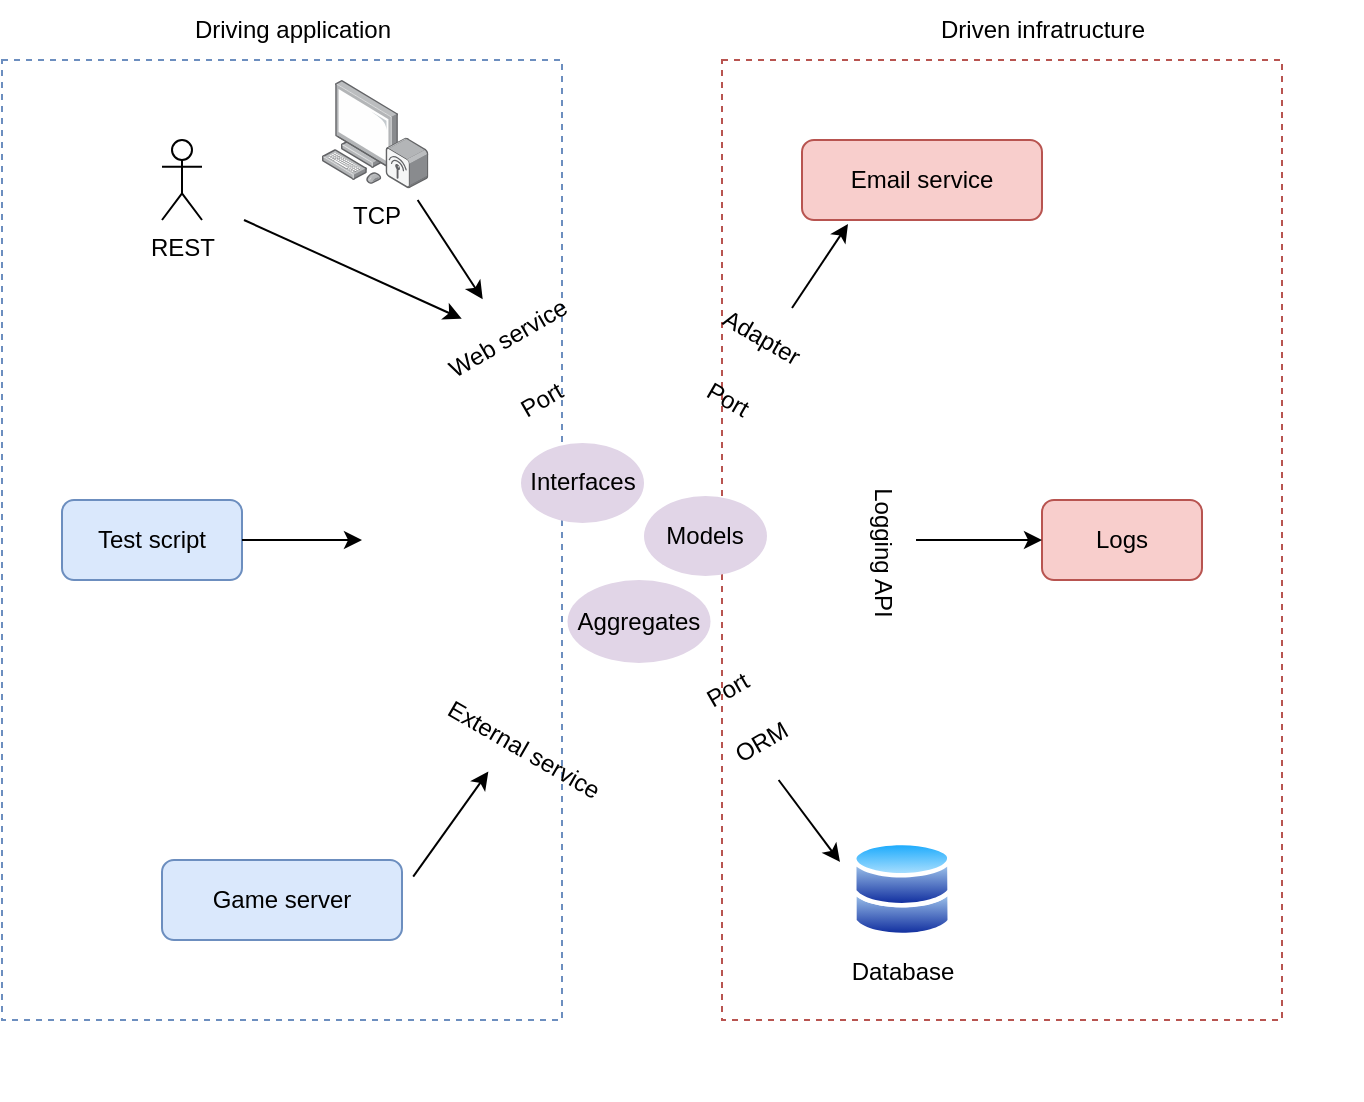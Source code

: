 <mxfile version="21.6.2" type="device">
  <diagram name="Page-1" id="T8K5M35w9-UacUN-dVPr">
    <mxGraphModel dx="1235" dy="674" grid="1" gridSize="10" guides="1" tooltips="1" connect="1" arrows="1" fold="1" page="1" pageScale="1" pageWidth="850" pageHeight="1100" math="0" shadow="0">
      <root>
        <mxCell id="0" />
        <mxCell id="1" parent="0" />
        <mxCell id="EIm5hE7zfL13pEOkiKRM-38" value="" style="rounded=0;whiteSpace=wrap;html=1;fillColor=none;strokeColor=#6c8ebf;dashed=1;" vertex="1" parent="1">
          <mxGeometry x="40" y="70" width="280" height="480" as="geometry" />
        </mxCell>
        <mxCell id="EIm5hE7zfL13pEOkiKRM-37" value="" style="rounded=0;whiteSpace=wrap;html=1;fillColor=none;strokeColor=#b85450;dashed=1;" vertex="1" parent="1">
          <mxGeometry x="400" y="70" width="280" height="480" as="geometry" />
        </mxCell>
        <mxCell id="EIm5hE7zfL13pEOkiKRM-13" value="Driven infratructure" style="text;html=1;align=center;verticalAlign=middle;resizable=0;points=[];autosize=1;strokeColor=none;fillColor=none;" vertex="1" parent="1">
          <mxGeometry x="494.997" y="40" width="130" height="30" as="geometry" />
        </mxCell>
        <mxCell id="EIm5hE7zfL13pEOkiKRM-16" value="" style="shape=image;verticalLabelPosition=bottom;labelBackgroundColor=default;verticalAlign=top;aspect=fixed;imageAspect=0;image=https://www.futurefarms.in/wp-content/uploads/2019/04/hexagon.png;" vertex="1" parent="1">
          <mxGeometry x="189.17" y="140" width="340" height="340" as="geometry" />
        </mxCell>
        <mxCell id="EIm5hE7zfL13pEOkiKRM-18" value="" style="shape=image;verticalLabelPosition=bottom;labelBackgroundColor=default;verticalAlign=top;aspect=fixed;imageAspect=0;image=https://www.seekpng.com/png/full/28-289696_hexagon-png.png;" vertex="1" parent="1">
          <mxGeometry x="258.39" y="193.75" width="201.56" height="232.5" as="geometry" />
        </mxCell>
        <mxCell id="EIm5hE7zfL13pEOkiKRM-24" value="Email service" style="rounded=1;whiteSpace=wrap;html=1;fillColor=#f8cecc;strokeColor=#b85450;" vertex="1" parent="1">
          <mxGeometry x="440" y="110" width="120" height="40" as="geometry" />
        </mxCell>
        <mxCell id="EIm5hE7zfL13pEOkiKRM-25" value="ORM" style="text;html=1;strokeColor=none;fillColor=none;align=center;verticalAlign=middle;whiteSpace=wrap;rounded=0;rotation=-30;" vertex="1" parent="1">
          <mxGeometry x="390.0" y="396.25" width="60" height="30" as="geometry" />
        </mxCell>
        <mxCell id="EIm5hE7zfL13pEOkiKRM-29" value="Adapter" style="text;html=1;strokeColor=none;fillColor=none;align=center;verticalAlign=middle;whiteSpace=wrap;rounded=0;rotation=30;" vertex="1" parent="1">
          <mxGeometry x="390" y="193.75" width="60" height="30" as="geometry" />
        </mxCell>
        <mxCell id="EIm5hE7zfL13pEOkiKRM-33" value="Logs" style="rounded=1;whiteSpace=wrap;html=1;fillColor=#f8cecc;strokeColor=#b85450;" vertex="1" parent="1">
          <mxGeometry x="560" y="290" width="80" height="40" as="geometry" />
        </mxCell>
        <mxCell id="EIm5hE7zfL13pEOkiKRM-30" value="" style="group" vertex="1" connectable="0" parent="1">
          <mxGeometry x="290" y="220" width="430" height="370" as="geometry" />
        </mxCell>
        <mxCell id="EIm5hE7zfL13pEOkiKRM-22" value="" style="shape=image;verticalLabelPosition=bottom;labelBackgroundColor=default;verticalAlign=top;aspect=fixed;imageAspect=0;image=https://simplierp.com/wp-content/themes/simplierp/images/hexa_full_orange.png;" vertex="1" parent="EIm5hE7zfL13pEOkiKRM-30">
          <mxGeometry y="12.99" width="137.01" height="157.01" as="geometry" />
        </mxCell>
        <mxCell id="EIm5hE7zfL13pEOkiKRM-31" value="Port" style="text;html=1;strokeColor=none;fillColor=none;align=center;verticalAlign=middle;whiteSpace=wrap;rounded=0;rotation=30;" vertex="1" parent="EIm5hE7zfL13pEOkiKRM-30">
          <mxGeometry x="83.0" y="5" width="60" height="30" as="geometry" />
        </mxCell>
        <mxCell id="EIm5hE7zfL13pEOkiKRM-32" value="Port" style="text;html=1;strokeColor=none;fillColor=none;align=center;verticalAlign=middle;whiteSpace=wrap;rounded=0;rotation=-30;" vertex="1" parent="EIm5hE7zfL13pEOkiKRM-30">
          <mxGeometry x="83" y="150" width="60" height="30" as="geometry" />
        </mxCell>
        <mxCell id="EIm5hE7zfL13pEOkiKRM-54" value="Database" style="image;aspect=fixed;perimeter=ellipsePerimeter;html=1;align=center;shadow=0;dashed=0;spacingTop=3;image=img/lib/active_directory/databases.svg;" vertex="1" parent="EIm5hE7zfL13pEOkiKRM-30">
          <mxGeometry x="175" y="240" width="50" height="49" as="geometry" />
        </mxCell>
        <mxCell id="EIm5hE7zfL13pEOkiKRM-55" value="Port" style="text;html=1;strokeColor=none;fillColor=none;align=center;verticalAlign=middle;whiteSpace=wrap;rounded=0;rotation=-30;" vertex="1" parent="EIm5hE7zfL13pEOkiKRM-30">
          <mxGeometry x="-10" y="5" width="60" height="30" as="geometry" />
        </mxCell>
        <mxCell id="EIm5hE7zfL13pEOkiKRM-56" value="Logging API" style="text;html=1;strokeColor=none;fillColor=none;align=center;verticalAlign=middle;whiteSpace=wrap;rounded=0;rotation=90;" vertex="1" parent="EIm5hE7zfL13pEOkiKRM-30">
          <mxGeometry x="155" y="81.49" width="70" height="30" as="geometry" />
        </mxCell>
        <mxCell id="EIm5hE7zfL13pEOkiKRM-58" value="External service" style="text;html=1;strokeColor=none;fillColor=none;align=center;verticalAlign=middle;whiteSpace=wrap;rounded=0;rotation=30;" vertex="1" parent="EIm5hE7zfL13pEOkiKRM-30">
          <mxGeometry x="-40" y="180" width="102.01" height="30" as="geometry" />
        </mxCell>
        <mxCell id="EIm5hE7zfL13pEOkiKRM-59" value="" style="endArrow=classic;html=1;rounded=0;exitX=0.576;exitY=1.192;exitDx=0;exitDy=0;exitPerimeter=0;" edge="1" parent="EIm5hE7zfL13pEOkiKRM-30">
          <mxGeometry width="50" height="50" relative="1" as="geometry">
            <mxPoint x="138.319" y="209.999" as="sourcePoint" />
            <mxPoint x="169" y="251" as="targetPoint" />
          </mxGeometry>
        </mxCell>
        <mxCell id="EIm5hE7zfL13pEOkiKRM-63" value="" style="endArrow=classic;html=1;rounded=0;exitX=0.407;exitY=-0.067;exitDx=0;exitDy=0;exitPerimeter=0;" edge="1" parent="EIm5hE7zfL13pEOkiKRM-30" source="EIm5hE7zfL13pEOkiKRM-56">
          <mxGeometry width="50" height="50" relative="1" as="geometry">
            <mxPoint x="220" y="140" as="sourcePoint" />
            <mxPoint x="270" y="90" as="targetPoint" />
          </mxGeometry>
        </mxCell>
        <mxCell id="EIm5hE7zfL13pEOkiKRM-68" value="Interfaces" style="ellipse;whiteSpace=wrap;html=1;fillColor=#e1d5e7;strokeColor=none;" vertex="1" parent="EIm5hE7zfL13pEOkiKRM-30">
          <mxGeometry x="9.51" y="41.49" width="61.49" height="40" as="geometry" />
        </mxCell>
        <mxCell id="EIm5hE7zfL13pEOkiKRM-70" value="Models" style="ellipse;whiteSpace=wrap;html=1;fillColor=#e1d5e7;strokeColor=none;" vertex="1" parent="EIm5hE7zfL13pEOkiKRM-30">
          <mxGeometry x="71.0" y="68" width="61.49" height="40" as="geometry" />
        </mxCell>
        <mxCell id="EIm5hE7zfL13pEOkiKRM-71" value="Aggregates" style="ellipse;whiteSpace=wrap;html=1;fillColor=#e1d5e7;strokeColor=none;" vertex="1" parent="EIm5hE7zfL13pEOkiKRM-30">
          <mxGeometry x="32.76" y="110" width="71.49" height="41.5" as="geometry" />
        </mxCell>
        <mxCell id="EIm5hE7zfL13pEOkiKRM-39" value="Driving application" style="text;html=1;align=center;verticalAlign=middle;resizable=0;points=[];autosize=1;strokeColor=none;fillColor=none;" vertex="1" parent="1">
          <mxGeometry x="125" y="40" width="120" height="30" as="geometry" />
        </mxCell>
        <mxCell id="EIm5hE7zfL13pEOkiKRM-40" value="Game server" style="rounded=1;whiteSpace=wrap;html=1;fillColor=#dae8fc;strokeColor=#6c8ebf;" vertex="1" parent="1">
          <mxGeometry x="120" y="470" width="120" height="40" as="geometry" />
        </mxCell>
        <mxCell id="EIm5hE7zfL13pEOkiKRM-44" value="REST" style="shape=umlActor;verticalLabelPosition=bottom;verticalAlign=top;html=1;outlineConnect=0;" vertex="1" parent="1">
          <mxGeometry x="120" y="110" width="20" height="40" as="geometry" />
        </mxCell>
        <mxCell id="EIm5hE7zfL13pEOkiKRM-45" value="TCP" style="image;points=[];aspect=fixed;html=1;align=center;shadow=0;dashed=0;image=img/lib/allied_telesis/computer_and_terminals/Personal_Computer_Wireless.svg;" vertex="1" parent="1">
          <mxGeometry x="200" y="80" width="53.19" height="54.2" as="geometry" />
        </mxCell>
        <mxCell id="EIm5hE7zfL13pEOkiKRM-48" value="Test script" style="rounded=1;whiteSpace=wrap;html=1;fillColor=#dae8fc;strokeColor=#6c8ebf;" vertex="1" parent="1">
          <mxGeometry x="70" y="290" width="90" height="40" as="geometry" />
        </mxCell>
        <mxCell id="EIm5hE7zfL13pEOkiKRM-52" value="Web service" style="text;html=1;strokeColor=none;fillColor=none;align=center;verticalAlign=middle;whiteSpace=wrap;rounded=0;rotation=-30;" vertex="1" parent="1">
          <mxGeometry x="258.39" y="193.75" width="70" height="30" as="geometry" />
        </mxCell>
        <mxCell id="EIm5hE7zfL13pEOkiKRM-61" value="" style="endArrow=classic;html=1;rounded=0;entryX=0.475;entryY=-0.268;entryDx=0;entryDy=0;entryPerimeter=0;" edge="1" parent="1" source="EIm5hE7zfL13pEOkiKRM-16" target="EIm5hE7zfL13pEOkiKRM-52">
          <mxGeometry width="50" height="50" relative="1" as="geometry">
            <mxPoint x="210" y="149" as="sourcePoint" />
            <mxPoint x="297.015" y="179.988" as="targetPoint" />
          </mxGeometry>
        </mxCell>
        <mxCell id="EIm5hE7zfL13pEOkiKRM-62" value="" style="endArrow=classic;html=1;rounded=0;entryX=0.276;entryY=-0.163;entryDx=0;entryDy=0;entryPerimeter=0;" edge="1" parent="1" target="EIm5hE7zfL13pEOkiKRM-52">
          <mxGeometry width="50" height="50" relative="1" as="geometry">
            <mxPoint x="161" y="150" as="sourcePoint" />
            <mxPoint x="170" y="143.75" as="targetPoint" />
          </mxGeometry>
        </mxCell>
        <mxCell id="EIm5hE7zfL13pEOkiKRM-65" value="" style="endArrow=classic;html=1;rounded=0;exitX=0.166;exitY=0.995;exitDx=0;exitDy=0;exitPerimeter=0;entryX=0.123;entryY=0.998;entryDx=0;entryDy=0;entryPerimeter=0;" edge="1" parent="1" source="EIm5hE7zfL13pEOkiKRM-16" target="EIm5hE7zfL13pEOkiKRM-18">
          <mxGeometry width="50" height="50" relative="1" as="geometry">
            <mxPoint x="230" y="476.25" as="sourcePoint" />
            <mxPoint x="280" y="426.25" as="targetPoint" />
          </mxGeometry>
        </mxCell>
        <mxCell id="EIm5hE7zfL13pEOkiKRM-66" value="" style="endArrow=classic;html=1;rounded=0;exitX=1;exitY=0.5;exitDx=0;exitDy=0;" edge="1" parent="1" source="EIm5hE7zfL13pEOkiKRM-48">
          <mxGeometry width="50" height="50" relative="1" as="geometry">
            <mxPoint x="170" y="360" as="sourcePoint" />
            <mxPoint x="220" y="310" as="targetPoint" />
          </mxGeometry>
        </mxCell>
        <mxCell id="EIm5hE7zfL13pEOkiKRM-67" value="" style="endArrow=classic;html=1;rounded=0;" edge="1" parent="1">
          <mxGeometry width="50" height="50" relative="1" as="geometry">
            <mxPoint x="435" y="194" as="sourcePoint" />
            <mxPoint x="463" y="152" as="targetPoint" />
          </mxGeometry>
        </mxCell>
      </root>
    </mxGraphModel>
  </diagram>
</mxfile>
